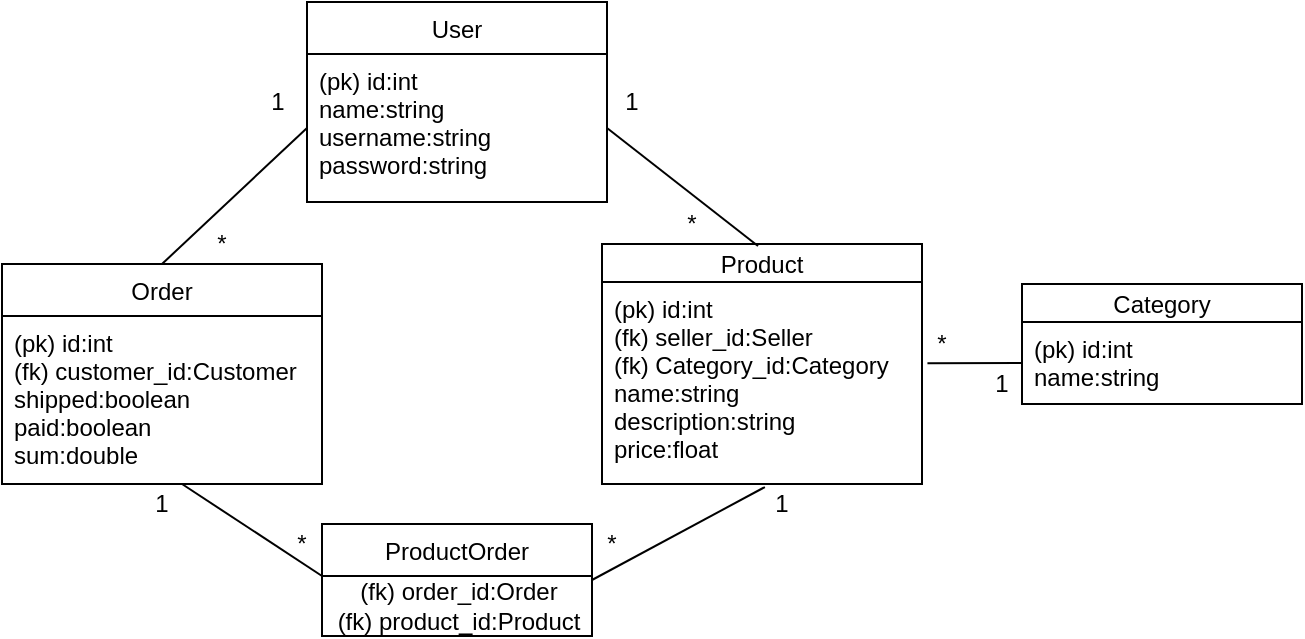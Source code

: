 <mxfile version="12.6.2" type="device"><diagram id="GuDCfkKAsSSbWps7Ohpe" name="Page-1"><mxGraphModel dx="1040" dy="711" grid="1" gridSize="10" guides="1" tooltips="1" connect="1" arrows="1" fold="1" page="1" pageScale="1" pageWidth="827" pageHeight="1169" math="0" shadow="0"><root><mxCell id="0"/><mxCell id="1" parent="0"/><mxCell id="Y79-v3gFvCSqDxaRGd06-1" value="User" style="swimlane;fontStyle=0;childLayout=stackLayout;horizontal=1;startSize=26;fillColor=none;horizontalStack=0;resizeParent=1;resizeParentMax=0;resizeLast=0;collapsible=1;marginBottom=0;" parent="1" vertex="1"><mxGeometry x="212.5" y="139" width="150" height="100" as="geometry"/></mxCell><mxCell id="Y79-v3gFvCSqDxaRGd06-2" value="(pk) id:int&#xA;name:string&#xA;username:string&#xA;password:string&#xA;" style="text;strokeColor=none;fillColor=none;align=left;verticalAlign=top;spacingLeft=4;spacingRight=4;overflow=hidden;rotatable=0;points=[[0,0.5],[1,0.5]];portConstraint=eastwest;" parent="Y79-v3gFvCSqDxaRGd06-1" vertex="1"><mxGeometry y="26" width="150" height="74" as="geometry"/></mxCell><mxCell id="Y79-v3gFvCSqDxaRGd06-7" value="Product" style="swimlane;fontStyle=0;childLayout=stackLayout;horizontal=1;startSize=19;fillColor=none;horizontalStack=0;resizeParent=1;resizeParentMax=0;resizeLast=0;collapsible=1;marginBottom=0;" parent="1" vertex="1"><mxGeometry x="360" y="260" width="160" height="120" as="geometry"/></mxCell><mxCell id="Y79-v3gFvCSqDxaRGd06-8" value="(pk) id:int&#xA;(fk) seller_id:Seller&#xA;(fk) Category_id:Category&#xA;name:string&#xA;description:string&#xA;price:float&#xA;&#xA;" style="text;strokeColor=none;fillColor=none;align=left;verticalAlign=top;spacingLeft=4;spacingRight=4;overflow=hidden;rotatable=0;points=[[0,0.5],[1,0.5]];portConstraint=eastwest;" parent="Y79-v3gFvCSqDxaRGd06-7" vertex="1"><mxGeometry y="19" width="160" height="101" as="geometry"/></mxCell><mxCell id="Y79-v3gFvCSqDxaRGd06-10" value="Order" style="swimlane;fontStyle=0;childLayout=stackLayout;horizontal=1;startSize=26;fillColor=none;horizontalStack=0;resizeParent=1;resizeParentMax=0;resizeLast=0;collapsible=1;marginBottom=0;" parent="1" vertex="1"><mxGeometry x="60" y="270" width="160" height="110" as="geometry"/></mxCell><mxCell id="Y79-v3gFvCSqDxaRGd06-11" value="(pk) id:int&#xA;(fk) customer_id:Customer&#xA;shipped:boolean &#xA;paid:boolean&#xA;sum:double&#xA;" style="text;strokeColor=none;fillColor=none;align=left;verticalAlign=top;spacingLeft=4;spacingRight=4;overflow=hidden;rotatable=0;points=[[0,0.5],[1,0.5]];portConstraint=eastwest;" parent="Y79-v3gFvCSqDxaRGd06-10" vertex="1"><mxGeometry y="26" width="160" height="84" as="geometry"/></mxCell><mxCell id="Y79-v3gFvCSqDxaRGd06-12" value="ProductOrder" style="swimlane;fontStyle=0;childLayout=stackLayout;horizontal=1;startSize=26;fillColor=none;horizontalStack=0;resizeParent=1;resizeParentMax=0;resizeLast=0;collapsible=1;marginBottom=0;" parent="1" vertex="1"><mxGeometry x="220" y="400" width="135" height="56" as="geometry"/></mxCell><mxCell id="Y79-v3gFvCSqDxaRGd06-43" value="&lt;div&gt;(fk) order_id:Order&lt;/div&gt;&lt;div&gt;(fk) product_id:Product&lt;br&gt;&lt;/div&gt;" style="text;html=1;align=center;verticalAlign=middle;resizable=0;points=[];autosize=1;" parent="Y79-v3gFvCSqDxaRGd06-12" vertex="1"><mxGeometry y="26" width="135" height="30" as="geometry"/></mxCell><mxCell id="Y79-v3gFvCSqDxaRGd06-15" value="" style="endArrow=none;html=1;exitX=0;exitY=0;exitDx=0;exitDy=0;exitPerimeter=0;" parent="1" edge="1" source="Y79-v3gFvCSqDxaRGd06-43"><mxGeometry width="50" height="50" relative="1" as="geometry"><mxPoint x="220" y="413" as="sourcePoint"/><mxPoint x="150" y="380" as="targetPoint"/></mxGeometry></mxCell><mxCell id="Y79-v3gFvCSqDxaRGd06-16" value="" style="endArrow=none;html=1;exitX=1;exitY=0.5;exitDx=0;exitDy=0;entryX=0.509;entryY=1.015;entryDx=0;entryDy=0;entryPerimeter=0;" parent="1" source="Y79-v3gFvCSqDxaRGd06-12" target="Y79-v3gFvCSqDxaRGd06-8" edge="1"><mxGeometry width="50" height="50" relative="1" as="geometry"><mxPoint x="227" y="423.01" as="sourcePoint"/><mxPoint x="430" y="339" as="targetPoint"/></mxGeometry></mxCell><mxCell id="Y79-v3gFvCSqDxaRGd06-17" value="" style="endArrow=none;html=1;exitX=0.5;exitY=0;exitDx=0;exitDy=0;entryX=0;entryY=0.5;entryDx=0;entryDy=0;" parent="1" source="Y79-v3gFvCSqDxaRGd06-10" target="Y79-v3gFvCSqDxaRGd06-2" edge="1"><mxGeometry width="50" height="50" relative="1" as="geometry"><mxPoint x="230" y="423" as="sourcePoint"/><mxPoint x="130" y="210" as="targetPoint"/></mxGeometry></mxCell><mxCell id="Y79-v3gFvCSqDxaRGd06-18" value="*" style="text;html=1;strokeColor=none;fillColor=none;align=center;verticalAlign=middle;whiteSpace=wrap;rounded=0;" parent="1" vertex="1"><mxGeometry x="150" y="250" width="40" height="20" as="geometry"/></mxCell><mxCell id="Y79-v3gFvCSqDxaRGd06-20" value="1" style="text;html=1;strokeColor=none;fillColor=none;align=center;verticalAlign=middle;whiteSpace=wrap;rounded=0;" parent="1" vertex="1"><mxGeometry x="182.5" y="180" width="30" height="18" as="geometry"/></mxCell><mxCell id="Y79-v3gFvCSqDxaRGd06-28" value="*" style="text;html=1;strokeColor=none;fillColor=none;align=center;verticalAlign=middle;whiteSpace=wrap;rounded=0;" parent="1" vertex="1"><mxGeometry x="355" y="400" width="20" height="20" as="geometry"/></mxCell><mxCell id="Y79-v3gFvCSqDxaRGd06-29" value="1" style="text;html=1;strokeColor=none;fillColor=none;align=center;verticalAlign=middle;whiteSpace=wrap;rounded=0;" parent="1" vertex="1"><mxGeometry x="440" y="380" width="20" height="20" as="geometry"/></mxCell><mxCell id="Y79-v3gFvCSqDxaRGd06-31" value="1" style="text;html=1;strokeColor=none;fillColor=none;align=center;verticalAlign=middle;whiteSpace=wrap;rounded=0;" parent="1" vertex="1"><mxGeometry x="130" y="380" width="20" height="20" as="geometry"/></mxCell><mxCell id="Y79-v3gFvCSqDxaRGd06-33" value="*" style="text;html=1;strokeColor=none;fillColor=none;align=center;verticalAlign=middle;whiteSpace=wrap;rounded=0;" parent="1" vertex="1"><mxGeometry x="200" y="400" width="20" height="20" as="geometry"/></mxCell><mxCell id="Y79-v3gFvCSqDxaRGd06-35" value="" style="endArrow=none;html=1;entryX=1;entryY=0.5;entryDx=0;entryDy=0;" parent="1" edge="1" target="Y79-v3gFvCSqDxaRGd06-2"><mxGeometry width="50" height="50" relative="1" as="geometry"><mxPoint x="438" y="261" as="sourcePoint"/><mxPoint x="438" y="200" as="targetPoint"/></mxGeometry></mxCell><mxCell id="Y79-v3gFvCSqDxaRGd06-36" value="1" style="text;html=1;strokeColor=none;fillColor=none;align=center;verticalAlign=middle;whiteSpace=wrap;rounded=0;" parent="1" vertex="1"><mxGeometry x="360" y="180" width="30" height="18" as="geometry"/></mxCell><mxCell id="Y79-v3gFvCSqDxaRGd06-39" value="*" style="text;html=1;strokeColor=none;fillColor=none;align=center;verticalAlign=middle;whiteSpace=wrap;rounded=0;" parent="1" vertex="1"><mxGeometry x="385" y="240" width="40" height="20" as="geometry"/></mxCell><mxCell id="Y79-v3gFvCSqDxaRGd06-44" value="Category" style="swimlane;fontStyle=0;childLayout=stackLayout;horizontal=1;startSize=19;fillColor=none;horizontalStack=0;resizeParent=1;resizeParentMax=0;resizeLast=0;collapsible=1;marginBottom=0;" parent="1" vertex="1"><mxGeometry x="570" y="280" width="140" height="60" as="geometry"/></mxCell><mxCell id="Y79-v3gFvCSqDxaRGd06-45" value="(pk) id:int&#xA;name:string&#xA;&#xA;" style="text;strokeColor=none;fillColor=none;align=left;verticalAlign=top;spacingLeft=4;spacingRight=4;overflow=hidden;rotatable=0;points=[[0,0.5],[1,0.5]];portConstraint=eastwest;" parent="Y79-v3gFvCSqDxaRGd06-44" vertex="1"><mxGeometry y="19" width="140" height="41" as="geometry"/></mxCell><mxCell id="Y79-v3gFvCSqDxaRGd06-46" value="" style="endArrow=none;html=1;exitX=0;exitY=0.5;exitDx=0;exitDy=0;entryX=1.017;entryY=0.402;entryDx=0;entryDy=0;entryPerimeter=0;" parent="1" source="Y79-v3gFvCSqDxaRGd06-45" target="Y79-v3gFvCSqDxaRGd06-8" edge="1"><mxGeometry width="50" height="50" relative="1" as="geometry"><mxPoint x="360" y="428" as="sourcePoint"/><mxPoint x="437.9" y="361.224" as="targetPoint"/></mxGeometry></mxCell><mxCell id="Y79-v3gFvCSqDxaRGd06-47" value="1" style="text;html=1;strokeColor=none;fillColor=none;align=center;verticalAlign=middle;whiteSpace=wrap;rounded=0;" parent="1" vertex="1"><mxGeometry x="550" y="320" width="20" height="20" as="geometry"/></mxCell><mxCell id="Y79-v3gFvCSqDxaRGd06-49" value="*" style="text;html=1;strokeColor=none;fillColor=none;align=center;verticalAlign=middle;whiteSpace=wrap;rounded=0;" parent="1" vertex="1"><mxGeometry x="510" y="300" width="40" height="20" as="geometry"/></mxCell></root></mxGraphModel></diagram></mxfile>